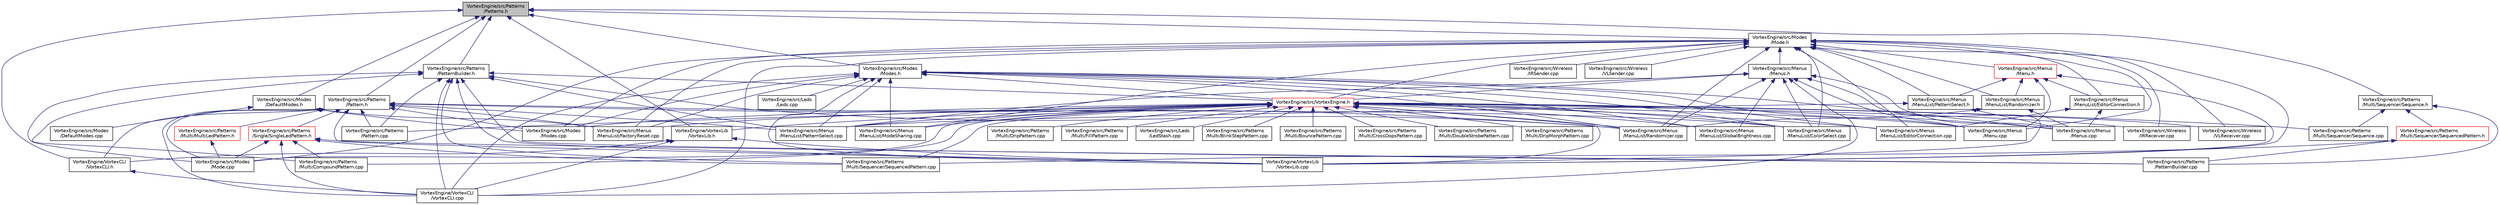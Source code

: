 digraph "VortexEngine/src/Patterns/Patterns.h"
{
 // INTERACTIVE_SVG=YES
 // LATEX_PDF_SIZE
  bgcolor="transparent";
  edge [fontname="Helvetica",fontsize="10",labelfontname="Helvetica",labelfontsize="10"];
  node [fontname="Helvetica",fontsize="10",shape=record];
  Node1 [label="VortexEngine/src/Patterns\l/Patterns.h",height=0.2,width=0.4,color="black", fillcolor="grey75", style="filled", fontcolor="black",tooltip=" "];
  Node1 -> Node2 [dir="back",color="midnightblue",fontsize="10",style="solid"];
  Node2 [label="VortexEngine/src/Modes\l/Modes.h",height=0.2,width=0.4,color="black",URL="$Modes_8h.html",tooltip=" "];
  Node2 -> Node3 [dir="back",color="midnightblue",fontsize="10",style="solid"];
  Node3 [label="VortexEngine/src/Leds\l/Leds.cpp",height=0.2,width=0.4,color="black",URL="$Leds_8cpp.html",tooltip=" "];
  Node2 -> Node4 [dir="back",color="midnightblue",fontsize="10",style="solid"];
  Node4 [label="VortexEngine/src/VortexEngine.h",height=0.2,width=0.4,color="red",URL="$VortexEngine_8h.html",tooltip=" "];
  Node4 -> Node5 [dir="back",color="midnightblue",fontsize="10",style="solid"];
  Node5 [label="VortexEngine/src/Leds\l/LedStash.cpp",height=0.2,width=0.4,color="black",URL="$LedStash_8cpp.html",tooltip=" "];
  Node4 -> Node6 [dir="back",color="midnightblue",fontsize="10",style="solid"];
  Node6 [label="VortexEngine/src/Menus\l/Menu.cpp",height=0.2,width=0.4,color="black",URL="$Menu_8cpp.html",tooltip=" "];
  Node4 -> Node7 [dir="back",color="midnightblue",fontsize="10",style="solid"];
  Node7 [label="VortexEngine/src/Menus\l/MenuList/ColorSelect.cpp",height=0.2,width=0.4,color="black",URL="$ColorSelect_8cpp.html",tooltip=" "];
  Node4 -> Node8 [dir="back",color="midnightblue",fontsize="10",style="solid"];
  Node8 [label="VortexEngine/src/Menus\l/MenuList/EditorConnection.cpp",height=0.2,width=0.4,color="black",URL="$EditorConnection_8cpp.html",tooltip=" "];
  Node4 -> Node9 [dir="back",color="midnightblue",fontsize="10",style="solid"];
  Node9 [label="VortexEngine/src/Menus\l/MenuList/FactoryReset.cpp",height=0.2,width=0.4,color="black",URL="$FactoryReset_8cpp.html",tooltip=" "];
  Node4 -> Node10 [dir="back",color="midnightblue",fontsize="10",style="solid"];
  Node10 [label="VortexEngine/src/Menus\l/MenuList/GlobalBrightness.cpp",height=0.2,width=0.4,color="black",URL="$GlobalBrightness_8cpp.html",tooltip=" "];
  Node4 -> Node11 [dir="back",color="midnightblue",fontsize="10",style="solid"];
  Node11 [label="VortexEngine/src/Menus\l/MenuList/ModeSharing.cpp",height=0.2,width=0.4,color="black",URL="$ModeSharing_8cpp.html",tooltip=" "];
  Node4 -> Node12 [dir="back",color="midnightblue",fontsize="10",style="solid"];
  Node12 [label="VortexEngine/src/Menus\l/MenuList/PatternSelect.cpp",height=0.2,width=0.4,color="black",URL="$PatternSelect_8cpp.html",tooltip=" "];
  Node4 -> Node13 [dir="back",color="midnightblue",fontsize="10",style="solid"];
  Node13 [label="VortexEngine/src/Menus\l/MenuList/Randomizer.cpp",height=0.2,width=0.4,color="black",URL="$Randomizer_8cpp.html",tooltip=" "];
  Node4 -> Node14 [dir="back",color="midnightblue",fontsize="10",style="solid"];
  Node14 [label="VortexEngine/src/Menus\l/Menus.cpp",height=0.2,width=0.4,color="black",URL="$Menus_8cpp.html",tooltip=" "];
  Node4 -> Node15 [dir="back",color="midnightblue",fontsize="10",style="solid"];
  Node15 [label="VortexEngine/src/Modes\l/Mode.cpp",height=0.2,width=0.4,color="black",URL="$Mode_8cpp.html",tooltip=" "];
  Node4 -> Node16 [dir="back",color="midnightblue",fontsize="10",style="solid"];
  Node16 [label="VortexEngine/src/Modes\l/Modes.cpp",height=0.2,width=0.4,color="black",URL="$Modes_8cpp.html",tooltip=" "];
  Node4 -> Node17 [dir="back",color="midnightblue",fontsize="10",style="solid"];
  Node17 [label="VortexEngine/src/Patterns\l/Multi/BlinkStepPattern.cpp",height=0.2,width=0.4,color="black",URL="$BlinkStepPattern_8cpp.html",tooltip=" "];
  Node4 -> Node18 [dir="back",color="midnightblue",fontsize="10",style="solid"];
  Node18 [label="VortexEngine/src/Patterns\l/Multi/BouncePattern.cpp",height=0.2,width=0.4,color="black",URL="$BouncePattern_8cpp.html",tooltip=" "];
  Node4 -> Node19 [dir="back",color="midnightblue",fontsize="10",style="solid"];
  Node19 [label="VortexEngine/src/Patterns\l/Multi/CompoundPattern.cpp",height=0.2,width=0.4,color="black",URL="$CompoundPattern_8cpp.html",tooltip=" "];
  Node4 -> Node20 [dir="back",color="midnightblue",fontsize="10",style="solid"];
  Node20 [label="VortexEngine/src/Patterns\l/Multi/CrossDopsPattern.cpp",height=0.2,width=0.4,color="black",URL="$CrossDopsPattern_8cpp.html",tooltip=" "];
  Node4 -> Node21 [dir="back",color="midnightblue",fontsize="10",style="solid"];
  Node21 [label="VortexEngine/src/Patterns\l/Multi/DoubleStrobePattern.cpp",height=0.2,width=0.4,color="black",URL="$DoubleStrobePattern_8cpp.html",tooltip=" "];
  Node4 -> Node22 [dir="back",color="midnightblue",fontsize="10",style="solid"];
  Node22 [label="VortexEngine/src/Patterns\l/Multi/DripMorphPattern.cpp",height=0.2,width=0.4,color="black",URL="$DripMorphPattern_8cpp.html",tooltip=" "];
  Node4 -> Node23 [dir="back",color="midnightblue",fontsize="10",style="solid"];
  Node23 [label="VortexEngine/src/Patterns\l/Multi/DripPattern.cpp",height=0.2,width=0.4,color="black",URL="$DripPattern_8cpp.html",tooltip=" "];
  Node4 -> Node24 [dir="back",color="midnightblue",fontsize="10",style="solid"];
  Node24 [label="VortexEngine/src/Patterns\l/Multi/FillPattern.cpp",height=0.2,width=0.4,color="black",URL="$FillPattern_8cpp.html",tooltip=" "];
  Node4 -> Node31 [dir="back",color="midnightblue",fontsize="10",style="solid"];
  Node31 [label="VortexEngine/src/Patterns\l/Multi/Sequencer/Sequence.cpp",height=0.2,width=0.4,color="black",URL="$Sequence_8cpp.html",tooltip=" "];
  Node4 -> Node32 [dir="back",color="midnightblue",fontsize="10",style="solid"];
  Node32 [label="VortexEngine/src/Patterns\l/Multi/Sequencer/SequencedPattern.cpp",height=0.2,width=0.4,color="black",URL="$SequencedPattern_8cpp.html",tooltip=" "];
  Node4 -> Node41 [dir="back",color="midnightblue",fontsize="10",style="solid"];
  Node41 [label="VortexEngine/src/Patterns\l/Pattern.cpp",height=0.2,width=0.4,color="black",URL="$Pattern_8cpp.html",tooltip=" "];
  Node4 -> Node47 [dir="back",color="midnightblue",fontsize="10",style="solid"];
  Node47 [label="VortexEngine/src/Wireless\l/IRReceiver.cpp",height=0.2,width=0.4,color="black",URL="$IRReceiver_8cpp.html",tooltip=" "];
  Node4 -> Node48 [dir="back",color="midnightblue",fontsize="10",style="solid"];
  Node48 [label="VortexEngine/src/Wireless\l/VLReceiver.cpp",height=0.2,width=0.4,color="black",URL="$VLReceiver_8cpp.html",tooltip=" "];
  Node4 -> Node49 [dir="back",color="midnightblue",fontsize="10",style="solid"];
  Node49 [label="VortexEngine/VortexLib\l/VortexLib.h",height=0.2,width=0.4,color="black",URL="$VortexLib_8h.html",tooltip=" "];
  Node49 -> Node50 [dir="back",color="midnightblue",fontsize="10",style="solid"];
  Node50 [label="VortexEngine/VortexLib\l/VortexLib.cpp",height=0.2,width=0.4,color="black",URL="$VortexLib_8cpp.html",tooltip=" "];
  Node49 -> Node51 [dir="back",color="midnightblue",fontsize="10",style="solid"];
  Node51 [label="VortexEngine/VortexCLI\l/VortexCLI.h",height=0.2,width=0.4,color="black",URL="$VortexCLI_8h.html",tooltip=" "];
  Node51 -> Node52 [dir="back",color="midnightblue",fontsize="10",style="solid"];
  Node52 [label="VortexEngine/VortexCLI\l/VortexCLI.cpp",height=0.2,width=0.4,color="black",URL="$VortexCLI_8cpp.html",tooltip=" "];
  Node49 -> Node52 [dir="back",color="midnightblue",fontsize="10",style="solid"];
  Node4 -> Node50 [dir="back",color="midnightblue",fontsize="10",style="solid"];
  Node2 -> Node6 [dir="back",color="midnightblue",fontsize="10",style="solid"];
  Node2 -> Node7 [dir="back",color="midnightblue",fontsize="10",style="solid"];
  Node2 -> Node8 [dir="back",color="midnightblue",fontsize="10",style="solid"];
  Node2 -> Node9 [dir="back",color="midnightblue",fontsize="10",style="solid"];
  Node2 -> Node10 [dir="back",color="midnightblue",fontsize="10",style="solid"];
  Node2 -> Node11 [dir="back",color="midnightblue",fontsize="10",style="solid"];
  Node2 -> Node12 [dir="back",color="midnightblue",fontsize="10",style="solid"];
  Node2 -> Node13 [dir="back",color="midnightblue",fontsize="10",style="solid"];
  Node2 -> Node14 [dir="back",color="midnightblue",fontsize="10",style="solid"];
  Node2 -> Node16 [dir="back",color="midnightblue",fontsize="10",style="solid"];
  Node2 -> Node50 [dir="back",color="midnightblue",fontsize="10",style="solid"];
  Node2 -> Node52 [dir="back",color="midnightblue",fontsize="10",style="solid"];
  Node1 -> Node53 [dir="back",color="midnightblue",fontsize="10",style="solid"];
  Node53 [label="VortexEngine/src/Patterns\l/PatternBuilder.h",height=0.2,width=0.4,color="black",URL="$PatternBuilder_8h.html",tooltip=" "];
  Node53 -> Node4 [dir="back",color="midnightblue",fontsize="10",style="solid"];
  Node53 -> Node12 [dir="back",color="midnightblue",fontsize="10",style="solid"];
  Node53 -> Node13 [dir="back",color="midnightblue",fontsize="10",style="solid"];
  Node53 -> Node15 [dir="back",color="midnightblue",fontsize="10",style="solid"];
  Node53 -> Node19 [dir="back",color="midnightblue",fontsize="10",style="solid"];
  Node53 -> Node32 [dir="back",color="midnightblue",fontsize="10",style="solid"];
  Node53 -> Node41 [dir="back",color="midnightblue",fontsize="10",style="solid"];
  Node53 -> Node54 [dir="back",color="midnightblue",fontsize="10",style="solid"];
  Node54 [label="VortexEngine/src/Patterns\l/PatternBuilder.cpp",height=0.2,width=0.4,color="black",URL="$PatternBuilder_8cpp.html",tooltip=" "];
  Node53 -> Node50 [dir="back",color="midnightblue",fontsize="10",style="solid"];
  Node53 -> Node52 [dir="back",color="midnightblue",fontsize="10",style="solid"];
  Node1 -> Node55 [dir="back",color="midnightblue",fontsize="10",style="solid"];
  Node55 [label="VortexEngine/src/Modes\l/Mode.h",height=0.2,width=0.4,color="black",URL="$Mode_8h.html",tooltip=" "];
  Node55 -> Node56 [dir="back",color="midnightblue",fontsize="10",style="solid"];
  Node56 [label="VortexEngine/src/Menus\l/Menus.h",height=0.2,width=0.4,color="black",URL="$Menus_8h.html",tooltip=" "];
  Node56 -> Node4 [dir="back",color="midnightblue",fontsize="10",style="solid"];
  Node56 -> Node6 [dir="back",color="midnightblue",fontsize="10",style="solid"];
  Node56 -> Node7 [dir="back",color="midnightblue",fontsize="10",style="solid"];
  Node56 -> Node10 [dir="back",color="midnightblue",fontsize="10",style="solid"];
  Node56 -> Node12 [dir="back",color="midnightblue",fontsize="10",style="solid"];
  Node56 -> Node13 [dir="back",color="midnightblue",fontsize="10",style="solid"];
  Node56 -> Node14 [dir="back",color="midnightblue",fontsize="10",style="solid"];
  Node56 -> Node50 [dir="back",color="midnightblue",fontsize="10",style="solid"];
  Node56 -> Node52 [dir="back",color="midnightblue",fontsize="10",style="solid"];
  Node55 -> Node4 [dir="back",color="midnightblue",fontsize="10",style="solid"];
  Node55 -> Node57 [dir="back",color="midnightblue",fontsize="10",style="solid"];
  Node57 [label="VortexEngine/src/Menus\l/Menu.h",height=0.2,width=0.4,color="red",URL="$Menu_8h.html",tooltip=" "];
  Node57 -> Node6 [dir="back",color="midnightblue",fontsize="10",style="solid"];
  Node57 -> Node59 [dir="back",color="midnightblue",fontsize="10",style="solid"];
  Node59 [label="VortexEngine/src/Menus\l/MenuList/EditorConnection.h",height=0.2,width=0.4,color="black",URL="$EditorConnection_8h.html",tooltip=" "];
  Node59 -> Node8 [dir="back",color="midnightblue",fontsize="10",style="solid"];
  Node59 -> Node14 [dir="back",color="midnightblue",fontsize="10",style="solid"];
  Node57 -> Node63 [dir="back",color="midnightblue",fontsize="10",style="solid"];
  Node63 [label="VortexEngine/src/Menus\l/MenuList/PatternSelect.h",height=0.2,width=0.4,color="black",URL="$PatternSelect_8h.html",tooltip=" "];
  Node63 -> Node12 [dir="back",color="midnightblue",fontsize="10",style="solid"];
  Node63 -> Node14 [dir="back",color="midnightblue",fontsize="10",style="solid"];
  Node57 -> Node64 [dir="back",color="midnightblue",fontsize="10",style="solid"];
  Node64 [label="VortexEngine/src/Menus\l/MenuList/Randomizer.h",height=0.2,width=0.4,color="black",URL="$Randomizer_8h.html",tooltip=" "];
  Node64 -> Node13 [dir="back",color="midnightblue",fontsize="10",style="solid"];
  Node64 -> Node14 [dir="back",color="midnightblue",fontsize="10",style="solid"];
  Node57 -> Node50 [dir="back",color="midnightblue",fontsize="10",style="solid"];
  Node55 -> Node6 [dir="back",color="midnightblue",fontsize="10",style="solid"];
  Node55 -> Node7 [dir="back",color="midnightblue",fontsize="10",style="solid"];
  Node55 -> Node59 [dir="back",color="midnightblue",fontsize="10",style="solid"];
  Node55 -> Node8 [dir="back",color="midnightblue",fontsize="10",style="solid"];
  Node55 -> Node9 [dir="back",color="midnightblue",fontsize="10",style="solid"];
  Node55 -> Node11 [dir="back",color="midnightblue",fontsize="10",style="solid"];
  Node55 -> Node63 [dir="back",color="midnightblue",fontsize="10",style="solid"];
  Node55 -> Node64 [dir="back",color="midnightblue",fontsize="10",style="solid"];
  Node55 -> Node13 [dir="back",color="midnightblue",fontsize="10",style="solid"];
  Node55 -> Node15 [dir="back",color="midnightblue",fontsize="10",style="solid"];
  Node55 -> Node16 [dir="back",color="midnightblue",fontsize="10",style="solid"];
  Node55 -> Node47 [dir="back",color="midnightblue",fontsize="10",style="solid"];
  Node55 -> Node65 [dir="back",color="midnightblue",fontsize="10",style="solid"];
  Node65 [label="VortexEngine/src/Wireless\l/IRSender.cpp",height=0.2,width=0.4,color="black",URL="$IRSender_8cpp.html",tooltip=" "];
  Node55 -> Node48 [dir="back",color="midnightblue",fontsize="10",style="solid"];
  Node55 -> Node66 [dir="back",color="midnightblue",fontsize="10",style="solid"];
  Node66 [label="VortexEngine/src/Wireless\l/VLSender.cpp",height=0.2,width=0.4,color="black",URL="$VLSender_8cpp.html",tooltip=" "];
  Node55 -> Node50 [dir="back",color="midnightblue",fontsize="10",style="solid"];
  Node55 -> Node52 [dir="back",color="midnightblue",fontsize="10",style="solid"];
  Node1 -> Node67 [dir="back",color="midnightblue",fontsize="10",style="solid"];
  Node67 [label="VortexEngine/src/Patterns\l/Pattern.h",height=0.2,width=0.4,color="black",URL="$Pattern_8h.html",tooltip=" "];
  Node67 -> Node7 [dir="back",color="midnightblue",fontsize="10",style="solid"];
  Node67 -> Node9 [dir="back",color="midnightblue",fontsize="10",style="solid"];
  Node67 -> Node12 [dir="back",color="midnightblue",fontsize="10",style="solid"];
  Node67 -> Node13 [dir="back",color="midnightblue",fontsize="10",style="solid"];
  Node67 -> Node68 [dir="back",color="midnightblue",fontsize="10",style="solid"];
  Node68 [label="VortexEngine/src/Patterns\l/Single/SingleLedPattern.h",height=0.2,width=0.4,color="red",URL="$SingleLedPattern_8h.html",tooltip=" "];
  Node68 -> Node15 [dir="back",color="midnightblue",fontsize="10",style="solid"];
  Node68 -> Node19 [dir="back",color="midnightblue",fontsize="10",style="solid"];
  Node68 -> Node32 [dir="back",color="midnightblue",fontsize="10",style="solid"];
  Node68 -> Node54 [dir="back",color="midnightblue",fontsize="10",style="solid"];
  Node68 -> Node52 [dir="back",color="midnightblue",fontsize="10",style="solid"];
  Node67 -> Node74 [dir="back",color="midnightblue",fontsize="10",style="solid"];
  Node74 [label="VortexEngine/src/Patterns\l/Multi/MultiLedPattern.h",height=0.2,width=0.4,color="red",URL="$MultiLedPattern_8h.html",tooltip=" "];
  Node74 -> Node15 [dir="back",color="midnightblue",fontsize="10",style="solid"];
  Node67 -> Node15 [dir="back",color="midnightblue",fontsize="10",style="solid"];
  Node67 -> Node16 [dir="back",color="midnightblue",fontsize="10",style="solid"];
  Node67 -> Node41 [dir="back",color="midnightblue",fontsize="10",style="solid"];
  Node67 -> Node50 [dir="back",color="midnightblue",fontsize="10",style="solid"];
  Node67 -> Node51 [dir="back",color="midnightblue",fontsize="10",style="solid"];
  Node67 -> Node52 [dir="back",color="midnightblue",fontsize="10",style="solid"];
  Node1 -> Node99 [dir="back",color="midnightblue",fontsize="10",style="solid"];
  Node99 [label="VortexEngine/src/Modes\l/DefaultModes.h",height=0.2,width=0.4,color="black",URL="$DefaultModes_8h.html",tooltip=" "];
  Node99 -> Node9 [dir="back",color="midnightblue",fontsize="10",style="solid"];
  Node99 -> Node100 [dir="back",color="midnightblue",fontsize="10",style="solid"];
  Node100 [label="VortexEngine/src/Modes\l/DefaultModes.cpp",height=0.2,width=0.4,color="black",URL="$DefaultModes_8cpp.html",tooltip=" "];
  Node99 -> Node16 [dir="back",color="midnightblue",fontsize="10",style="solid"];
  Node1 -> Node101 [dir="back",color="midnightblue",fontsize="10",style="solid"];
  Node101 [label="VortexEngine/src/Patterns\l/Multi/Sequencer/Sequence.h",height=0.2,width=0.4,color="black",URL="$Sequence_8h.html",tooltip=" "];
  Node101 -> Node78 [dir="back",color="midnightblue",fontsize="10",style="solid"];
  Node78 [label="VortexEngine/src/Patterns\l/Multi/Sequencer/SequencedPattern.h",height=0.2,width=0.4,color="red",URL="$SequencedPattern_8h.html",tooltip=" "];
  Node78 -> Node32 [dir="back",color="midnightblue",fontsize="10",style="solid"];
  Node78 -> Node54 [dir="back",color="midnightblue",fontsize="10",style="solid"];
  Node101 -> Node31 [dir="back",color="midnightblue",fontsize="10",style="solid"];
  Node101 -> Node54 [dir="back",color="midnightblue",fontsize="10",style="solid"];
  Node1 -> Node49 [dir="back",color="midnightblue",fontsize="10",style="solid"];
  Node1 -> Node51 [dir="back",color="midnightblue",fontsize="10",style="solid"];
}
